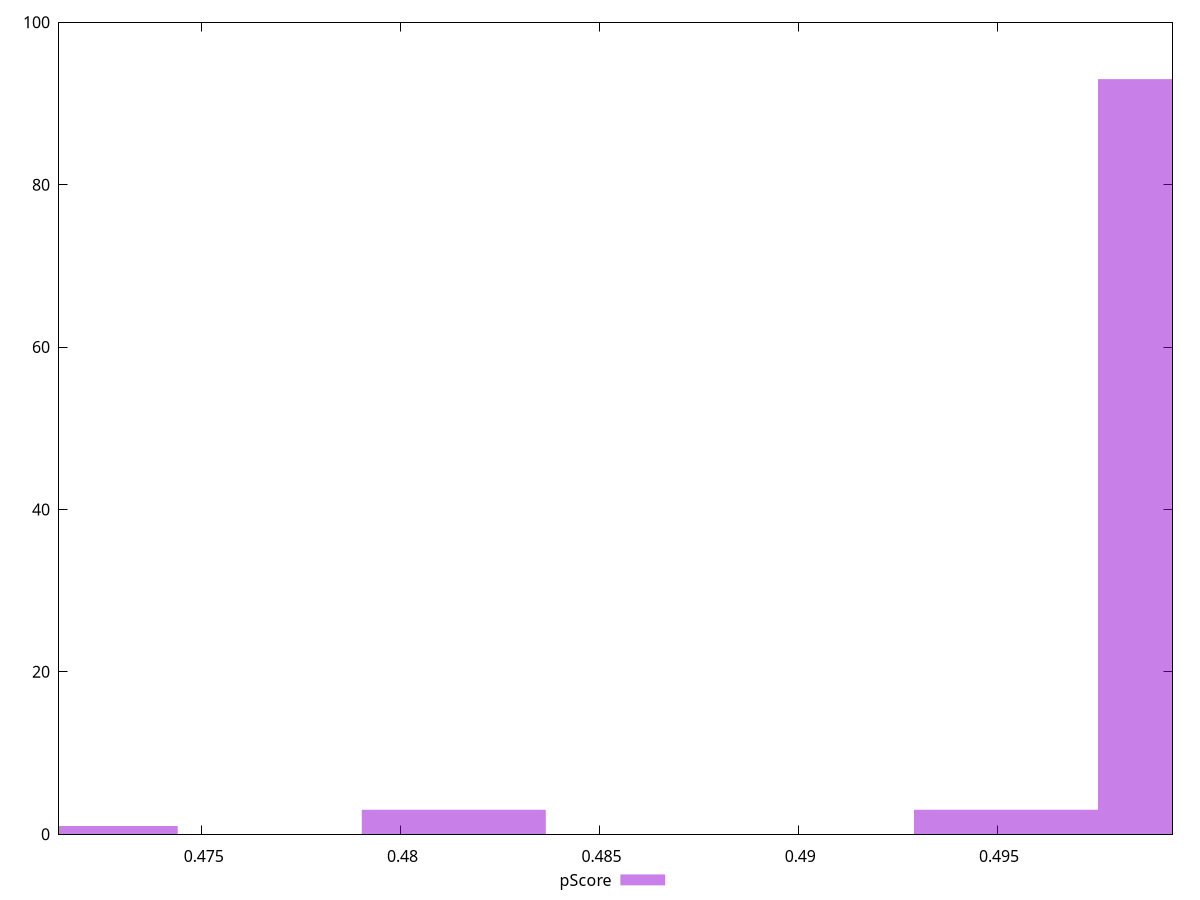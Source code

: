 reset

$pScore <<EOF
0.47208257824664357 1
0.48133909938873465 3
0.49985214167291675 93
0.4952238811018712 3
EOF

set key outside below
set boxwidth 0.0046282605710455255
set xrange [0.47141176470588236:0.49941176470588233]
set yrange [0:100]
set trange [0:100]
set style fill transparent solid 0.5 noborder
set terminal svg size 640, 490 enhanced background rgb 'white'
set output "report_00019_2021-02-10T18-14-37.922Z//uses-rel-preload/samples/pages+cached+noadtech/pScore/histogram.svg"

plot $pScore title "pScore" with boxes

reset
